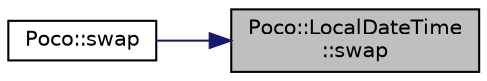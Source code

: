 digraph "Poco::LocalDateTime::swap"
{
 // LATEX_PDF_SIZE
  edge [fontname="Helvetica",fontsize="10",labelfontname="Helvetica",labelfontsize="10"];
  node [fontname="Helvetica",fontsize="10",shape=record];
  rankdir="RL";
  Node1 [label="Poco::LocalDateTime\l::swap",height=0.2,width=0.4,color="black", fillcolor="grey75", style="filled", fontcolor="black",tooltip=" "];
  Node1 -> Node2 [dir="back",color="midnightblue",fontsize="10",style="solid",fontname="Helvetica"];
  Node2 [label="Poco::swap",height=0.2,width=0.4,color="black", fillcolor="white", style="filled",URL="$namespacePoco.html#a5b9e4704b266f06559f628216cd942a1",tooltip=" "];
}
